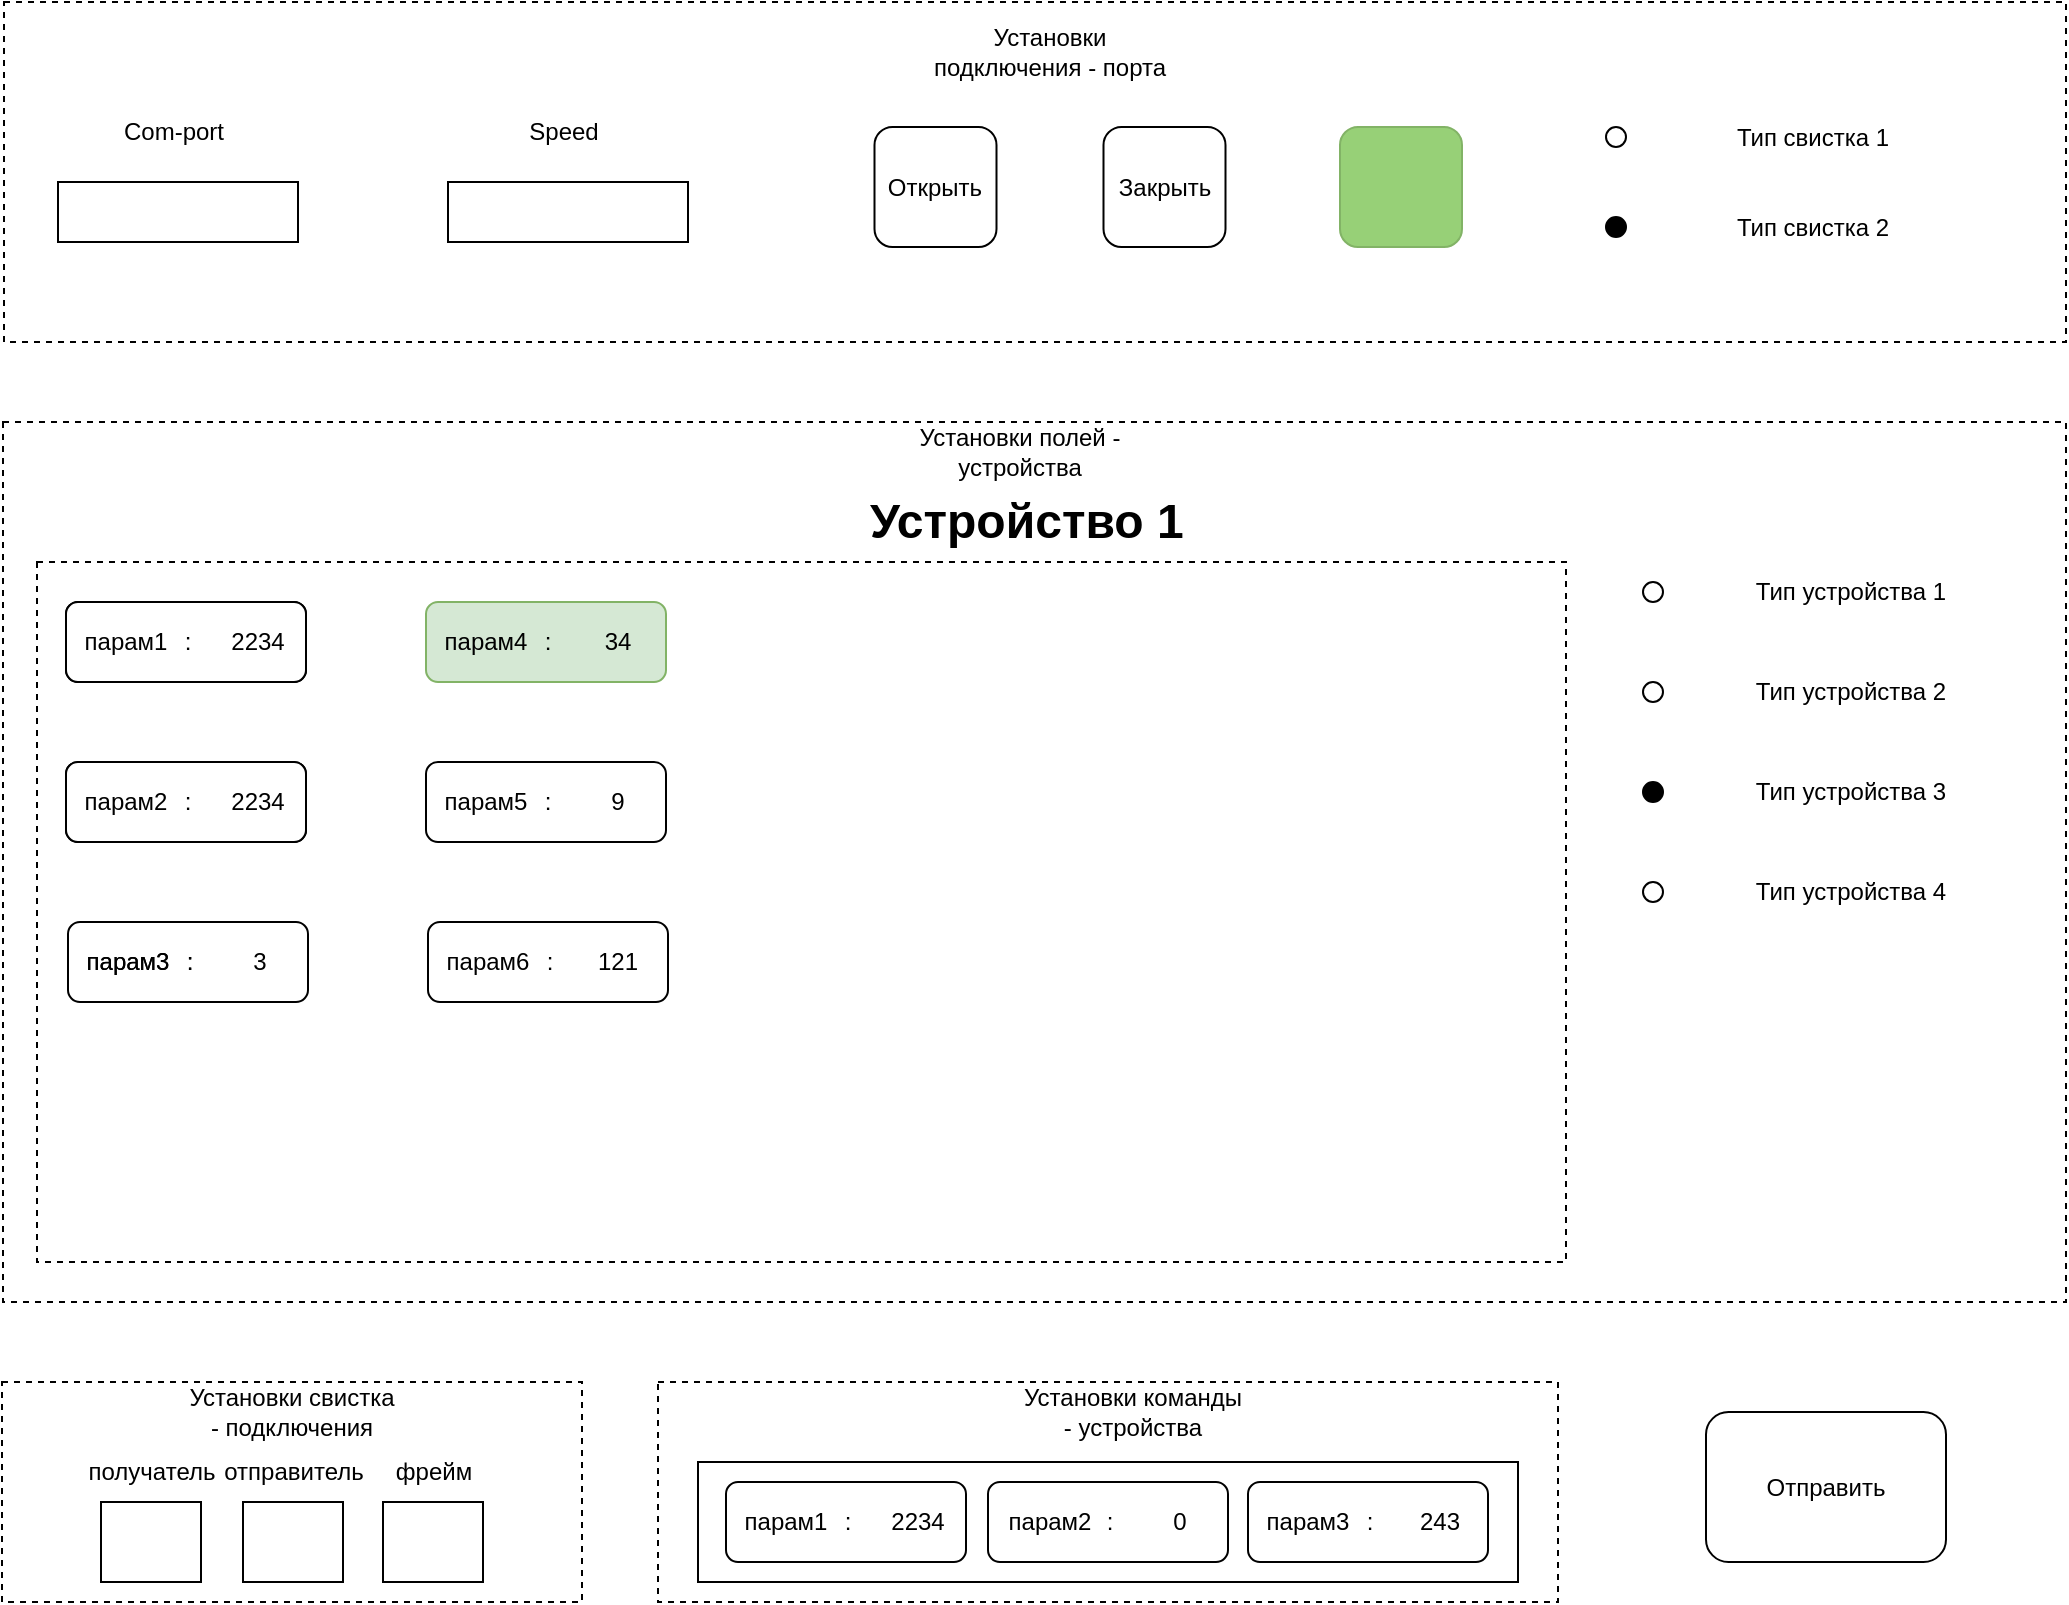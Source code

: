 <mxfile version="15.7.3" type="device"><diagram id="2AVPX_bYZaPcqzx_5j2d" name="Страница 1"><mxGraphModel dx="1038" dy="1818" grid="1" gridSize="10" guides="1" tooltips="1" connect="1" arrows="1" fold="1" page="1" pageScale="1" pageWidth="827" pageHeight="1169" math="1" shadow="0"><root><mxCell id="0"/><mxCell id="1" parent="0"/><mxCell id="nIwNXF51JW-ZUmtJvGfQ-3" value="" style="rounded=0;whiteSpace=wrap;html=1;dashed=1;" parent="1" vertex="1"><mxGeometry x="18" y="-380" width="290" height="110" as="geometry"/></mxCell><mxCell id="nIwNXF51JW-ZUmtJvGfQ-1" value="" style="rounded=0;whiteSpace=wrap;html=1;" parent="1" vertex="1"><mxGeometry x="67.5" y="-320" width="50" height="40" as="geometry"/></mxCell><mxCell id="nIwNXF51JW-ZUmtJvGfQ-2" value="Установки свистка - подключения" style="text;html=1;strokeColor=none;fillColor=none;align=center;verticalAlign=middle;whiteSpace=wrap;rounded=0;" parent="1" vertex="1"><mxGeometry x="108" y="-380" width="110" height="30" as="geometry"/></mxCell><mxCell id="nIwNXF51JW-ZUmtJvGfQ-6" value="получатель" style="text;html=1;strokeColor=none;fillColor=none;align=center;verticalAlign=middle;whiteSpace=wrap;rounded=0;dashed=1;" parent="1" vertex="1"><mxGeometry x="62.5" y="-350" width="60" height="30" as="geometry"/></mxCell><mxCell id="nIwNXF51JW-ZUmtJvGfQ-7" value="" style="rounded=0;whiteSpace=wrap;html=1;" parent="1" vertex="1"><mxGeometry x="138.5" y="-320" width="50" height="40" as="geometry"/></mxCell><mxCell id="nIwNXF51JW-ZUmtJvGfQ-8" value="отправитель" style="text;html=1;strokeColor=none;fillColor=none;align=center;verticalAlign=middle;whiteSpace=wrap;rounded=0;dashed=1;" parent="1" vertex="1"><mxGeometry x="133.5" y="-350" width="60" height="30" as="geometry"/></mxCell><mxCell id="nIwNXF51JW-ZUmtJvGfQ-9" value="" style="rounded=0;whiteSpace=wrap;html=1;" parent="1" vertex="1"><mxGeometry x="208.5" y="-320" width="50" height="40" as="geometry"/></mxCell><mxCell id="nIwNXF51JW-ZUmtJvGfQ-10" value="фрейм" style="text;html=1;strokeColor=none;fillColor=none;align=center;verticalAlign=middle;whiteSpace=wrap;rounded=0;dashed=1;" parent="1" vertex="1"><mxGeometry x="203.5" y="-350" width="60" height="30" as="geometry"/></mxCell><mxCell id="nIwNXF51JW-ZUmtJvGfQ-11" value="" style="rounded=0;whiteSpace=wrap;html=1;dashed=1;" parent="1" vertex="1"><mxGeometry x="346" y="-380" width="450" height="110" as="geometry"/></mxCell><mxCell id="nIwNXF51JW-ZUmtJvGfQ-12" value="Установки команды - устройства" style="text;html=1;strokeColor=none;fillColor=none;align=center;verticalAlign=middle;whiteSpace=wrap;rounded=0;dashed=1;" parent="1" vertex="1"><mxGeometry x="526" y="-380" width="115" height="30" as="geometry"/></mxCell><mxCell id="nIwNXF51JW-ZUmtJvGfQ-13" value="" style="rounded=0;whiteSpace=wrap;html=1;" parent="1" vertex="1"><mxGeometry x="366" y="-340" width="410" height="60" as="geometry"/></mxCell><mxCell id="nIwNXF51JW-ZUmtJvGfQ-14" value="" style="rounded=1;whiteSpace=wrap;html=1;" parent="1" vertex="1"><mxGeometry x="380" y="-330" width="120" height="40" as="geometry"/></mxCell><mxCell id="nIwNXF51JW-ZUmtJvGfQ-17" value="парам1" style="text;html=1;strokeColor=none;fillColor=none;align=center;verticalAlign=middle;whiteSpace=wrap;rounded=0;" parent="1" vertex="1"><mxGeometry x="380" y="-325" width="60" height="30" as="geometry"/></mxCell><mxCell id="nIwNXF51JW-ZUmtJvGfQ-18" value=":" style="text;html=1;strokeColor=none;fillColor=none;align=center;verticalAlign=middle;whiteSpace=wrap;rounded=0;" parent="1" vertex="1"><mxGeometry x="426" y="-325" width="30" height="30" as="geometry"/></mxCell><mxCell id="nIwNXF51JW-ZUmtJvGfQ-19" value="2234" style="text;html=1;strokeColor=none;fillColor=none;align=center;verticalAlign=middle;whiteSpace=wrap;rounded=0;" parent="1" vertex="1"><mxGeometry x="456" y="-325" width="40" height="30" as="geometry"/></mxCell><mxCell id="nIwNXF51JW-ZUmtJvGfQ-24" value="" style="rounded=1;whiteSpace=wrap;html=1;" parent="1" vertex="1"><mxGeometry x="511" y="-330" width="120" height="40" as="geometry"/></mxCell><mxCell id="nIwNXF51JW-ZUmtJvGfQ-25" value="парам2" style="text;html=1;strokeColor=none;fillColor=none;align=center;verticalAlign=middle;whiteSpace=wrap;rounded=0;" parent="1" vertex="1"><mxGeometry x="512" y="-325" width="60" height="30" as="geometry"/></mxCell><mxCell id="nIwNXF51JW-ZUmtJvGfQ-26" value=":" style="text;html=1;strokeColor=none;fillColor=none;align=center;verticalAlign=middle;whiteSpace=wrap;rounded=0;" parent="1" vertex="1"><mxGeometry x="557" y="-325" width="30" height="30" as="geometry"/></mxCell><mxCell id="nIwNXF51JW-ZUmtJvGfQ-27" value="0" style="text;html=1;strokeColor=none;fillColor=none;align=center;verticalAlign=middle;whiteSpace=wrap;rounded=0;" parent="1" vertex="1"><mxGeometry x="587" y="-325" width="40" height="30" as="geometry"/></mxCell><mxCell id="nIwNXF51JW-ZUmtJvGfQ-32" value="" style="rounded=1;whiteSpace=wrap;html=1;" parent="1" vertex="1"><mxGeometry x="641" y="-330" width="120" height="40" as="geometry"/></mxCell><mxCell id="nIwNXF51JW-ZUmtJvGfQ-33" value="парам3" style="text;html=1;strokeColor=none;fillColor=none;align=center;verticalAlign=middle;whiteSpace=wrap;rounded=0;" parent="1" vertex="1"><mxGeometry x="641" y="-325" width="60" height="30" as="geometry"/></mxCell><mxCell id="nIwNXF51JW-ZUmtJvGfQ-34" value=":" style="text;html=1;strokeColor=none;fillColor=none;align=center;verticalAlign=middle;whiteSpace=wrap;rounded=0;" parent="1" vertex="1"><mxGeometry x="687" y="-325" width="30" height="30" as="geometry"/></mxCell><mxCell id="nIwNXF51JW-ZUmtJvGfQ-35" value="243" style="text;html=1;strokeColor=none;fillColor=none;align=center;verticalAlign=middle;whiteSpace=wrap;rounded=0;" parent="1" vertex="1"><mxGeometry x="717" y="-325" width="40" height="30" as="geometry"/></mxCell><mxCell id="nIwNXF51JW-ZUmtJvGfQ-36" value="" style="rounded=0;whiteSpace=wrap;html=1;dashed=1;" parent="1" vertex="1"><mxGeometry x="18.5" y="-860" width="1031.5" height="440" as="geometry"/></mxCell><mxCell id="nIwNXF51JW-ZUmtJvGfQ-38" value="" style="rounded=1;whiteSpace=wrap;html=1;" parent="1" vertex="1"><mxGeometry x="50" y="-770" width="120" height="40" as="geometry"/></mxCell><mxCell id="nIwNXF51JW-ZUmtJvGfQ-39" value="парам1" style="text;html=1;strokeColor=none;fillColor=none;align=center;verticalAlign=middle;whiteSpace=wrap;rounded=0;" parent="1" vertex="1"><mxGeometry x="50" y="-765" width="60" height="30" as="geometry"/></mxCell><mxCell id="nIwNXF51JW-ZUmtJvGfQ-40" value=":" style="text;html=1;strokeColor=none;fillColor=none;align=center;verticalAlign=middle;whiteSpace=wrap;rounded=0;" parent="1" vertex="1"><mxGeometry x="96" y="-765" width="30" height="30" as="geometry"/></mxCell><mxCell id="nIwNXF51JW-ZUmtJvGfQ-41" value="2234" style="text;html=1;strokeColor=none;fillColor=none;align=center;verticalAlign=middle;whiteSpace=wrap;rounded=0;" parent="1" vertex="1"><mxGeometry x="126" y="-765" width="40" height="30" as="geometry"/></mxCell><mxCell id="nIwNXF51JW-ZUmtJvGfQ-112" value="" style="rounded=0;whiteSpace=wrap;html=1;dashed=1;" parent="1" vertex="1"><mxGeometry x="35.5" y="-790" width="764.5" height="350" as="geometry"/></mxCell><mxCell id="nIwNXF51JW-ZUmtJvGfQ-42" value="" style="rounded=1;whiteSpace=wrap;html=1;" parent="1" vertex="1"><mxGeometry x="50" y="-690" width="120" height="40" as="geometry"/></mxCell><mxCell id="nIwNXF51JW-ZUmtJvGfQ-43" value="парам2" style="text;html=1;strokeColor=none;fillColor=none;align=center;verticalAlign=middle;whiteSpace=wrap;rounded=0;" parent="1" vertex="1"><mxGeometry x="50" y="-685" width="60" height="30" as="geometry"/></mxCell><mxCell id="nIwNXF51JW-ZUmtJvGfQ-44" value=":" style="text;html=1;strokeColor=none;fillColor=none;align=center;verticalAlign=middle;whiteSpace=wrap;rounded=0;" parent="1" vertex="1"><mxGeometry x="96" y="-685" width="30" height="30" as="geometry"/></mxCell><mxCell id="nIwNXF51JW-ZUmtJvGfQ-45" value="2234" style="text;html=1;strokeColor=none;fillColor=none;align=center;verticalAlign=middle;whiteSpace=wrap;rounded=0;" parent="1" vertex="1"><mxGeometry x="126" y="-685" width="40" height="30" as="geometry"/></mxCell><mxCell id="nIwNXF51JW-ZUmtJvGfQ-46" value="" style="rounded=1;whiteSpace=wrap;html=1;" parent="1" vertex="1"><mxGeometry x="51" y="-610" width="120" height="40" as="geometry"/></mxCell><mxCell id="nIwNXF51JW-ZUmtJvGfQ-47" value="парам3" style="text;html=1;strokeColor=none;fillColor=none;align=center;verticalAlign=middle;whiteSpace=wrap;rounded=0;" parent="1" vertex="1"><mxGeometry x="51" y="-605" width="60" height="30" as="geometry"/></mxCell><mxCell id="nIwNXF51JW-ZUmtJvGfQ-48" value=":" style="text;html=1;strokeColor=none;fillColor=none;align=center;verticalAlign=middle;whiteSpace=wrap;rounded=0;" parent="1" vertex="1"><mxGeometry x="97" y="-605" width="30" height="30" as="geometry"/></mxCell><mxCell id="nIwNXF51JW-ZUmtJvGfQ-49" value="3" style="text;html=1;strokeColor=none;fillColor=none;align=center;verticalAlign=middle;whiteSpace=wrap;rounded=0;" parent="1" vertex="1"><mxGeometry x="127" y="-605" width="40" height="30" as="geometry"/></mxCell><mxCell id="nIwNXF51JW-ZUmtJvGfQ-50" value="Установки полей - устройства" style="text;html=1;strokeColor=none;fillColor=none;align=center;verticalAlign=middle;whiteSpace=wrap;rounded=0;dashed=1;" parent="1" vertex="1"><mxGeometry x="466" y="-860" width="122" height="30" as="geometry"/></mxCell><mxCell id="nIwNXF51JW-ZUmtJvGfQ-53" value="&lt;h1&gt;Устройство 1&lt;/h1&gt;" style="text;html=1;strokeColor=none;fillColor=none;spacing=5;spacingTop=-20;whiteSpace=wrap;overflow=hidden;rounded=0;dashed=1;" parent="1" vertex="1"><mxGeometry x="447" y="-830" width="190" height="40" as="geometry"/></mxCell><mxCell id="nIwNXF51JW-ZUmtJvGfQ-54" value="" style="rounded=0;whiteSpace=wrap;html=1;dashed=1;" parent="1" vertex="1"><mxGeometry x="19" y="-1070" width="1031" height="170" as="geometry"/></mxCell><mxCell id="nIwNXF51JW-ZUmtJvGfQ-55" value="Установки подключения - порта" style="text;html=1;strokeColor=none;fillColor=none;align=center;verticalAlign=middle;whiteSpace=wrap;rounded=0;dashed=1;" parent="1" vertex="1"><mxGeometry x="481" y="-1060" width="122" height="30" as="geometry"/></mxCell><mxCell id="nIwNXF51JW-ZUmtJvGfQ-56" value="" style="rounded=0;whiteSpace=wrap;html=1;" parent="1" vertex="1"><mxGeometry x="46" y="-980" width="120" height="30" as="geometry"/></mxCell><mxCell id="nIwNXF51JW-ZUmtJvGfQ-57" value="Com-port" style="text;html=1;strokeColor=none;fillColor=none;align=center;verticalAlign=middle;whiteSpace=wrap;rounded=0;" parent="1" vertex="1"><mxGeometry x="73.5" y="-1020" width="60" height="30" as="geometry"/></mxCell><mxCell id="nIwNXF51JW-ZUmtJvGfQ-58" value="" style="rounded=0;whiteSpace=wrap;html=1;" parent="1" vertex="1"><mxGeometry x="241" y="-980" width="120" height="30" as="geometry"/></mxCell><mxCell id="nIwNXF51JW-ZUmtJvGfQ-59" value="Speed" style="text;html=1;strokeColor=none;fillColor=none;align=center;verticalAlign=middle;whiteSpace=wrap;rounded=0;" parent="1" vertex="1"><mxGeometry x="268.5" y="-1020" width="60" height="30" as="geometry"/></mxCell><mxCell id="nIwNXF51JW-ZUmtJvGfQ-60" value="Открыть" style="rounded=1;whiteSpace=wrap;html=1;" parent="1" vertex="1"><mxGeometry x="454.25" y="-1007.5" width="61" height="60" as="geometry"/></mxCell><mxCell id="nIwNXF51JW-ZUmtJvGfQ-61" value="Закрыть" style="rounded=1;whiteSpace=wrap;html=1;" parent="1" vertex="1"><mxGeometry x="568.75" y="-1007.5" width="61" height="60" as="geometry"/></mxCell><mxCell id="nIwNXF51JW-ZUmtJvGfQ-63" value="" style="rounded=1;whiteSpace=wrap;html=1;fillColor=#97D077;strokeColor=#82b366;" parent="1" vertex="1"><mxGeometry x="687" y="-1007.5" width="61" height="60" as="geometry"/></mxCell><mxCell id="nIwNXF51JW-ZUmtJvGfQ-64" value="2234" style="text;html=1;strokeColor=none;fillColor=none;align=center;verticalAlign=middle;whiteSpace=wrap;rounded=0;" parent="1" vertex="1"><mxGeometry x="126" y="-765" width="40" height="30" as="geometry"/></mxCell><mxCell id="nIwNXF51JW-ZUmtJvGfQ-65" value=":" style="text;html=1;strokeColor=none;fillColor=none;align=center;verticalAlign=middle;whiteSpace=wrap;rounded=0;" parent="1" vertex="1"><mxGeometry x="96" y="-765" width="30" height="30" as="geometry"/></mxCell><mxCell id="nIwNXF51JW-ZUmtJvGfQ-66" value="парам1" style="text;html=1;strokeColor=none;fillColor=none;align=center;verticalAlign=middle;whiteSpace=wrap;rounded=0;" parent="1" vertex="1"><mxGeometry x="50" y="-765" width="60" height="30" as="geometry"/></mxCell><mxCell id="nIwNXF51JW-ZUmtJvGfQ-67" value="2234" style="text;html=1;strokeColor=none;fillColor=none;align=center;verticalAlign=middle;whiteSpace=wrap;rounded=0;" parent="1" vertex="1"><mxGeometry x="126" y="-765" width="40" height="30" as="geometry"/></mxCell><mxCell id="nIwNXF51JW-ZUmtJvGfQ-68" value=":" style="text;html=1;strokeColor=none;fillColor=none;align=center;verticalAlign=middle;whiteSpace=wrap;rounded=0;" parent="1" vertex="1"><mxGeometry x="96" y="-765" width="30" height="30" as="geometry"/></mxCell><mxCell id="nIwNXF51JW-ZUmtJvGfQ-81" value="" style="rounded=1;whiteSpace=wrap;html=1;" parent="1" vertex="1"><mxGeometry x="231" y="-610" width="120" height="40" as="geometry"/></mxCell><mxCell id="nIwNXF51JW-ZUmtJvGfQ-69" value="парам1" style="text;html=1;strokeColor=none;fillColor=none;align=center;verticalAlign=middle;whiteSpace=wrap;rounded=0;" parent="1" vertex="1"><mxGeometry x="50" y="-765" width="60" height="30" as="geometry"/></mxCell><mxCell id="nIwNXF51JW-ZUmtJvGfQ-70" value="" style="rounded=1;whiteSpace=wrap;html=1;" parent="1" vertex="1"><mxGeometry x="50" y="-770" width="120" height="40" as="geometry"/></mxCell><mxCell id="nIwNXF51JW-ZUmtJvGfQ-74" value="" style="rounded=1;whiteSpace=wrap;html=1;" parent="1" vertex="1"><mxGeometry x="50" y="-770" width="120" height="40" as="geometry"/></mxCell><mxCell id="nIwNXF51JW-ZUmtJvGfQ-71" value="2234" style="text;html=1;strokeColor=none;fillColor=none;align=center;verticalAlign=middle;whiteSpace=wrap;rounded=0;" parent="1" vertex="1"><mxGeometry x="126" y="-765" width="40" height="30" as="geometry"/></mxCell><mxCell id="nIwNXF51JW-ZUmtJvGfQ-72" value=":" style="text;html=1;strokeColor=none;fillColor=none;align=center;verticalAlign=middle;whiteSpace=wrap;rounded=0;" parent="1" vertex="1"><mxGeometry x="96" y="-765" width="30" height="30" as="geometry"/></mxCell><mxCell id="nIwNXF51JW-ZUmtJvGfQ-73" value="парам1" style="text;html=1;strokeColor=none;fillColor=none;align=center;verticalAlign=middle;whiteSpace=wrap;rounded=0;" parent="1" vertex="1"><mxGeometry x="50" y="-765" width="60" height="30" as="geometry"/></mxCell><mxCell id="nIwNXF51JW-ZUmtJvGfQ-78" value="" style="rounded=1;whiteSpace=wrap;html=1;" parent="1" vertex="1"><mxGeometry x="50" y="-690" width="120" height="40" as="geometry"/></mxCell><mxCell id="nIwNXF51JW-ZUmtJvGfQ-75" value=":" style="text;html=1;strokeColor=none;fillColor=none;align=center;verticalAlign=middle;whiteSpace=wrap;rounded=0;" parent="1" vertex="1"><mxGeometry x="96" y="-685" width="30" height="30" as="geometry"/></mxCell><mxCell id="nIwNXF51JW-ZUmtJvGfQ-76" value="2234" style="text;html=1;strokeColor=none;fillColor=none;align=center;verticalAlign=middle;whiteSpace=wrap;rounded=0;" parent="1" vertex="1"><mxGeometry x="126" y="-685" width="40" height="30" as="geometry"/></mxCell><mxCell id="nIwNXF51JW-ZUmtJvGfQ-77" value="парам2" style="text;html=1;strokeColor=none;fillColor=none;align=center;verticalAlign=middle;whiteSpace=wrap;rounded=0;" parent="1" vertex="1"><mxGeometry x="50" y="-685" width="60" height="30" as="geometry"/></mxCell><mxCell id="nIwNXF51JW-ZUmtJvGfQ-79" value="парам3" style="text;html=1;strokeColor=none;fillColor=none;align=center;verticalAlign=middle;whiteSpace=wrap;rounded=0;" parent="1" vertex="1"><mxGeometry x="51" y="-605" width="60" height="30" as="geometry"/></mxCell><mxCell id="nIwNXF51JW-ZUmtJvGfQ-80" value=":" style="text;html=1;strokeColor=none;fillColor=none;align=center;verticalAlign=middle;whiteSpace=wrap;rounded=0;" parent="1" vertex="1"><mxGeometry x="97" y="-605" width="30" height="30" as="geometry"/></mxCell><mxCell id="nIwNXF51JW-ZUmtJvGfQ-85" value="" style="rounded=1;whiteSpace=wrap;html=1;fillColor=#d5e8d4;strokeColor=#82b366;" parent="1" vertex="1"><mxGeometry x="230" y="-770" width="120" height="40" as="geometry"/></mxCell><mxCell id="nIwNXF51JW-ZUmtJvGfQ-82" value="34" style="text;html=1;strokeColor=none;fillColor=none;align=center;verticalAlign=middle;whiteSpace=wrap;rounded=0;" parent="1" vertex="1"><mxGeometry x="306" y="-765" width="40" height="30" as="geometry"/></mxCell><mxCell id="nIwNXF51JW-ZUmtJvGfQ-83" value=":" style="text;html=1;strokeColor=none;fillColor=none;align=center;verticalAlign=middle;whiteSpace=wrap;rounded=0;" parent="1" vertex="1"><mxGeometry x="276" y="-765" width="30" height="30" as="geometry"/></mxCell><mxCell id="nIwNXF51JW-ZUmtJvGfQ-84" value="парам4" style="text;html=1;strokeColor=none;fillColor=none;align=center;verticalAlign=middle;whiteSpace=wrap;rounded=0;" parent="1" vertex="1"><mxGeometry x="230" y="-765" width="60" height="30" as="geometry"/></mxCell><mxCell id="nIwNXF51JW-ZUmtJvGfQ-89" value="" style="rounded=1;whiteSpace=wrap;html=1;" parent="1" vertex="1"><mxGeometry x="230" y="-690" width="120" height="40" as="geometry"/></mxCell><mxCell id="nIwNXF51JW-ZUmtJvGfQ-86" value=":" style="text;html=1;strokeColor=none;fillColor=none;align=center;verticalAlign=middle;whiteSpace=wrap;rounded=0;" parent="1" vertex="1"><mxGeometry x="276" y="-685" width="30" height="30" as="geometry"/></mxCell><mxCell id="nIwNXF51JW-ZUmtJvGfQ-87" value="9" style="text;html=1;strokeColor=none;fillColor=none;align=center;verticalAlign=middle;whiteSpace=wrap;rounded=0;" parent="1" vertex="1"><mxGeometry x="306" y="-685" width="40" height="30" as="geometry"/></mxCell><mxCell id="nIwNXF51JW-ZUmtJvGfQ-88" value="парам5" style="text;html=1;strokeColor=none;fillColor=none;align=center;verticalAlign=middle;whiteSpace=wrap;rounded=0;" parent="1" vertex="1"><mxGeometry x="230" y="-685" width="60" height="30" as="geometry"/></mxCell><mxCell id="nIwNXF51JW-ZUmtJvGfQ-90" value="парам6" style="text;html=1;strokeColor=none;fillColor=none;align=center;verticalAlign=middle;whiteSpace=wrap;rounded=0;" parent="1" vertex="1"><mxGeometry x="231" y="-605" width="60" height="30" as="geometry"/></mxCell><mxCell id="nIwNXF51JW-ZUmtJvGfQ-91" value=":" style="text;html=1;strokeColor=none;fillColor=none;align=center;verticalAlign=middle;whiteSpace=wrap;rounded=0;" parent="1" vertex="1"><mxGeometry x="277" y="-605" width="30" height="30" as="geometry"/></mxCell><mxCell id="nIwNXF51JW-ZUmtJvGfQ-92" value="121" style="text;html=1;strokeColor=none;fillColor=none;align=center;verticalAlign=middle;whiteSpace=wrap;rounded=0;" parent="1" vertex="1"><mxGeometry x="306" y="-605" width="40" height="30" as="geometry"/></mxCell><mxCell id="nIwNXF51JW-ZUmtJvGfQ-94" value="Отправить" style="rounded=1;whiteSpace=wrap;html=1;" parent="1" vertex="1"><mxGeometry x="870" y="-365" width="120" height="75" as="geometry"/></mxCell><mxCell id="nIwNXF51JW-ZUmtJvGfQ-96" value="" style="ellipse;whiteSpace=wrap;html=1;aspect=fixed;" parent="1" vertex="1"><mxGeometry x="820" y="-1007.5" width="10" height="10" as="geometry"/></mxCell><mxCell id="nIwNXF51JW-ZUmtJvGfQ-98" value="Тип свистка 1" style="text;html=1;strokeColor=none;fillColor=none;align=center;verticalAlign=middle;whiteSpace=wrap;rounded=0;" parent="1" vertex="1"><mxGeometry x="857" y="-1017.5" width="133" height="30" as="geometry"/></mxCell><mxCell id="nIwNXF51JW-ZUmtJvGfQ-99" value="" style="ellipse;whiteSpace=wrap;html=1;aspect=fixed;fillColor=#000000;" parent="1" vertex="1"><mxGeometry x="820" y="-962.5" width="10" height="10" as="geometry"/></mxCell><mxCell id="nIwNXF51JW-ZUmtJvGfQ-100" value="Тип свистка 2" style="text;html=1;strokeColor=none;fillColor=none;align=center;verticalAlign=middle;whiteSpace=wrap;rounded=0;" parent="1" vertex="1"><mxGeometry x="857" y="-972.5" width="133" height="30" as="geometry"/></mxCell><mxCell id="nIwNXF51JW-ZUmtJvGfQ-103" value="" style="ellipse;whiteSpace=wrap;html=1;aspect=fixed;" parent="1" vertex="1"><mxGeometry x="838.5" y="-780" width="10" height="10" as="geometry"/></mxCell><mxCell id="nIwNXF51JW-ZUmtJvGfQ-104" value="Тип устройства 1" style="text;html=1;strokeColor=none;fillColor=none;align=center;verticalAlign=middle;whiteSpace=wrap;rounded=0;" parent="1" vertex="1"><mxGeometry x="875.5" y="-790" width="133" height="30" as="geometry"/></mxCell><mxCell id="nIwNXF51JW-ZUmtJvGfQ-105" value="" style="ellipse;whiteSpace=wrap;html=1;aspect=fixed;" parent="1" vertex="1"><mxGeometry x="838.5" y="-730" width="10" height="10" as="geometry"/></mxCell><mxCell id="nIwNXF51JW-ZUmtJvGfQ-106" value="Тип устройства 2" style="text;html=1;strokeColor=none;fillColor=none;align=center;verticalAlign=middle;whiteSpace=wrap;rounded=0;" parent="1" vertex="1"><mxGeometry x="875.5" y="-740" width="133" height="30" as="geometry"/></mxCell><mxCell id="nIwNXF51JW-ZUmtJvGfQ-107" value="" style="ellipse;whiteSpace=wrap;html=1;aspect=fixed;fillColor=#000000;" parent="1" vertex="1"><mxGeometry x="838.5" y="-680" width="10" height="10" as="geometry"/></mxCell><mxCell id="nIwNXF51JW-ZUmtJvGfQ-108" value="Тип устройства 3" style="text;html=1;strokeColor=none;fillColor=none;align=center;verticalAlign=middle;whiteSpace=wrap;rounded=0;" parent="1" vertex="1"><mxGeometry x="875.5" y="-690" width="133" height="30" as="geometry"/></mxCell><mxCell id="nIwNXF51JW-ZUmtJvGfQ-109" value="" style="ellipse;whiteSpace=wrap;html=1;aspect=fixed;" parent="1" vertex="1"><mxGeometry x="838.5" y="-630" width="10" height="10" as="geometry"/></mxCell><mxCell id="nIwNXF51JW-ZUmtJvGfQ-110" value="Тип устройства 4" style="text;html=1;strokeColor=none;fillColor=none;align=center;verticalAlign=middle;whiteSpace=wrap;rounded=0;" parent="1" vertex="1"><mxGeometry x="875.5" y="-640" width="133" height="30" as="geometry"/></mxCell><mxCell id="nIwNXF51JW-ZUmtJvGfQ-111" style="edgeStyle=orthogonalEdgeStyle;rounded=0;orthogonalLoop=1;jettySize=auto;html=1;exitX=0.5;exitY=1;exitDx=0;exitDy=0;" parent="1" source="nIwNXF51JW-ZUmtJvGfQ-63" target="nIwNXF51JW-ZUmtJvGfQ-63" edge="1"><mxGeometry relative="1" as="geometry"/></mxCell></root></mxGraphModel></diagram></mxfile>